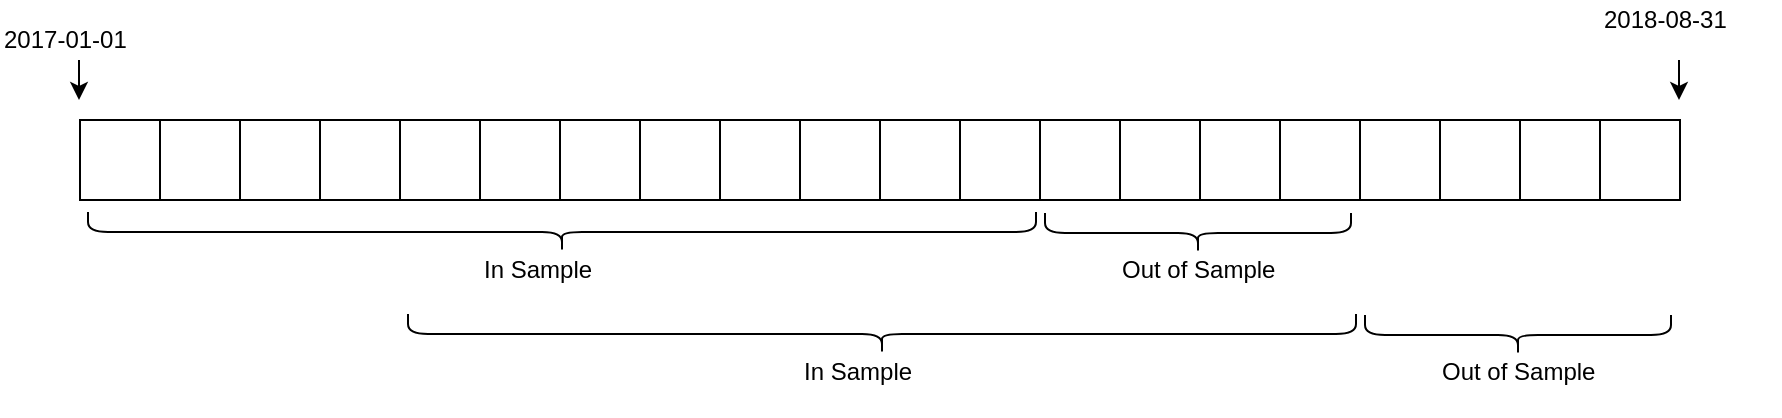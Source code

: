 <mxfile version="12.1.8" type="device" pages="1"><diagram id="qA6Zw2m5dPWoJSefhUWT" name="Page-1"><mxGraphModel dx="971" dy="517" grid="1" gridSize="10" guides="1" tooltips="1" connect="1" arrows="1" fold="1" page="1" pageScale="1" pageWidth="827" pageHeight="1169" math="0" shadow="0"><root><mxCell id="0"/><mxCell id="1" parent="0"/><mxCell id="wZDpD-0qpa_QPye9KbIG-1" value="" style="whiteSpace=wrap;html=1;aspect=fixed;" vertex="1" parent="1"><mxGeometry x="200" y="200" width="40" height="40" as="geometry"/></mxCell><mxCell id="wZDpD-0qpa_QPye9KbIG-2" value="" style="whiteSpace=wrap;html=1;aspect=fixed;" vertex="1" parent="1"><mxGeometry x="240" y="200" width="40" height="40" as="geometry"/></mxCell><mxCell id="wZDpD-0qpa_QPye9KbIG-3" value="" style="whiteSpace=wrap;html=1;aspect=fixed;" vertex="1" parent="1"><mxGeometry x="280" y="200" width="40" height="40" as="geometry"/></mxCell><mxCell id="wZDpD-0qpa_QPye9KbIG-4" value="" style="whiteSpace=wrap;html=1;aspect=fixed;" vertex="1" parent="1"><mxGeometry x="320" y="200" width="40" height="40" as="geometry"/></mxCell><mxCell id="wZDpD-0qpa_QPye9KbIG-5" value="" style="whiteSpace=wrap;html=1;aspect=fixed;" vertex="1" parent="1"><mxGeometry x="360" y="200" width="40" height="40" as="geometry"/></mxCell><mxCell id="wZDpD-0qpa_QPye9KbIG-6" value="" style="whiteSpace=wrap;html=1;aspect=fixed;" vertex="1" parent="1"><mxGeometry x="400" y="200" width="40" height="40" as="geometry"/></mxCell><mxCell id="wZDpD-0qpa_QPye9KbIG-7" value="" style="whiteSpace=wrap;html=1;aspect=fixed;" vertex="1" parent="1"><mxGeometry x="440" y="200" width="40" height="40" as="geometry"/></mxCell><mxCell id="wZDpD-0qpa_QPye9KbIG-8" value="" style="whiteSpace=wrap;html=1;aspect=fixed;" vertex="1" parent="1"><mxGeometry x="480" y="200" width="40" height="40" as="geometry"/></mxCell><mxCell id="wZDpD-0qpa_QPye9KbIG-9" value="" style="whiteSpace=wrap;html=1;aspect=fixed;" vertex="1" parent="1"><mxGeometry x="520" y="200" width="40" height="40" as="geometry"/></mxCell><mxCell id="wZDpD-0qpa_QPye9KbIG-10" value="" style="whiteSpace=wrap;html=1;aspect=fixed;" vertex="1" parent="1"><mxGeometry x="560" y="200" width="40" height="40" as="geometry"/></mxCell><mxCell id="wZDpD-0qpa_QPye9KbIG-11" value="" style="whiteSpace=wrap;html=1;aspect=fixed;" vertex="1" parent="1"><mxGeometry x="600" y="200" width="40" height="40" as="geometry"/></mxCell><mxCell id="wZDpD-0qpa_QPye9KbIG-12" value="" style="whiteSpace=wrap;html=1;aspect=fixed;" vertex="1" parent="1"><mxGeometry x="640" y="200" width="40" height="40" as="geometry"/></mxCell><mxCell id="wZDpD-0qpa_QPye9KbIG-13" value="" style="whiteSpace=wrap;html=1;aspect=fixed;" vertex="1" parent="1"><mxGeometry x="680" y="200" width="40" height="40" as="geometry"/></mxCell><mxCell id="wZDpD-0qpa_QPye9KbIG-14" value="" style="whiteSpace=wrap;html=1;aspect=fixed;" vertex="1" parent="1"><mxGeometry x="720" y="200" width="40" height="40" as="geometry"/></mxCell><mxCell id="wZDpD-0qpa_QPye9KbIG-15" value="" style="whiteSpace=wrap;html=1;aspect=fixed;" vertex="1" parent="1"><mxGeometry x="760" y="200" width="40" height="40" as="geometry"/></mxCell><mxCell id="wZDpD-0qpa_QPye9KbIG-16" value="" style="whiteSpace=wrap;html=1;aspect=fixed;" vertex="1" parent="1"><mxGeometry x="800" y="200" width="40" height="40" as="geometry"/></mxCell><mxCell id="wZDpD-0qpa_QPye9KbIG-17" value="" style="whiteSpace=wrap;html=1;aspect=fixed;" vertex="1" parent="1"><mxGeometry x="840" y="200" width="40" height="40" as="geometry"/></mxCell><mxCell id="wZDpD-0qpa_QPye9KbIG-18" value="" style="whiteSpace=wrap;html=1;aspect=fixed;" vertex="1" parent="1"><mxGeometry x="880" y="200" width="40" height="40" as="geometry"/></mxCell><mxCell id="wZDpD-0qpa_QPye9KbIG-19" value="" style="shape=curlyBracket;whiteSpace=wrap;html=1;rounded=1;rotation=-90;" vertex="1" parent="1"><mxGeometry x="431" y="19" width="20" height="474" as="geometry"/></mxCell><mxCell id="wZDpD-0qpa_QPye9KbIG-20" value="" style="shape=curlyBracket;whiteSpace=wrap;html=1;rounded=1;rotation=-90;" vertex="1" parent="1"><mxGeometry x="749" y="180" width="20" height="153" as="geometry"/></mxCell><mxCell id="wZDpD-0qpa_QPye9KbIG-21" value="&lt;div&gt;In Sample&lt;/div&gt;&lt;div&gt;&lt;br&gt;&lt;/div&gt;" style="text;html=1;resizable=0;points=[];autosize=1;align=left;verticalAlign=top;spacingTop=-4;" vertex="1" parent="1"><mxGeometry x="400" y="265" width="80" height="30" as="geometry"/></mxCell><mxCell id="wZDpD-0qpa_QPye9KbIG-22" value="Out of Sample" style="text;html=1;resizable=0;points=[];autosize=1;align=left;verticalAlign=top;spacingTop=-4;" vertex="1" parent="1"><mxGeometry x="719" y="265" width="100" height="20" as="geometry"/></mxCell><mxCell id="wZDpD-0qpa_QPye9KbIG-23" value="" style="shape=curlyBracket;whiteSpace=wrap;html=1;rounded=1;rotation=-90;" vertex="1" parent="1"><mxGeometry x="591" y="70" width="20" height="474" as="geometry"/></mxCell><mxCell id="wZDpD-0qpa_QPye9KbIG-24" value="" style="shape=curlyBracket;whiteSpace=wrap;html=1;rounded=1;rotation=-90;" vertex="1" parent="1"><mxGeometry x="909" y="231" width="20" height="153" as="geometry"/></mxCell><mxCell id="wZDpD-0qpa_QPye9KbIG-25" value="&lt;div&gt;In Sample&lt;/div&gt;&lt;div&gt;&lt;br&gt;&lt;/div&gt;" style="text;html=1;resizable=0;points=[];autosize=1;align=left;verticalAlign=top;spacingTop=-4;" vertex="1" parent="1"><mxGeometry x="560" y="316" width="80" height="30" as="geometry"/></mxCell><mxCell id="wZDpD-0qpa_QPye9KbIG-26" value="Out of Sample" style="text;html=1;resizable=0;points=[];autosize=1;align=left;verticalAlign=top;spacingTop=-4;" vertex="1" parent="1"><mxGeometry x="879" y="316" width="100" height="20" as="geometry"/></mxCell><mxCell id="wZDpD-0qpa_QPye9KbIG-27" value="" style="whiteSpace=wrap;html=1;aspect=fixed;" vertex="1" parent="1"><mxGeometry x="920" y="200" width="40" height="40" as="geometry"/></mxCell><mxCell id="wZDpD-0qpa_QPye9KbIG-28" value="" style="whiteSpace=wrap;html=1;aspect=fixed;" vertex="1" parent="1"><mxGeometry x="960" y="200" width="40" height="40" as="geometry"/></mxCell><mxCell id="wZDpD-0qpa_QPye9KbIG-29" value="" style="endArrow=classic;html=1;" edge="1" parent="1"><mxGeometry width="50" height="50" relative="1" as="geometry"><mxPoint x="999.5" y="170" as="sourcePoint"/><mxPoint x="999.5" y="190" as="targetPoint"/></mxGeometry></mxCell><mxCell id="wZDpD-0qpa_QPye9KbIG-30" value="" style="endArrow=classic;html=1;" edge="1" parent="1"><mxGeometry width="50" height="50" relative="1" as="geometry"><mxPoint x="199.5" y="170.0" as="sourcePoint"/><mxPoint x="199.5" y="190.0" as="targetPoint"/></mxGeometry></mxCell><mxCell id="wZDpD-0qpa_QPye9KbIG-33" value="2017-01-01" style="text;html=1;resizable=0;points=[];autosize=1;align=left;verticalAlign=top;spacingTop=-4;" vertex="1" parent="1"><mxGeometry x="160" y="150" width="90" height="20" as="geometry"/></mxCell><mxCell id="wZDpD-0qpa_QPye9KbIG-34" value="2018-08-31" style="text;html=1;resizable=0;points=[];autosize=1;align=left;verticalAlign=top;spacingTop=-4;" vertex="1" parent="1"><mxGeometry x="960" y="140" width="90" height="20" as="geometry"/></mxCell></root></mxGraphModel></diagram></mxfile>